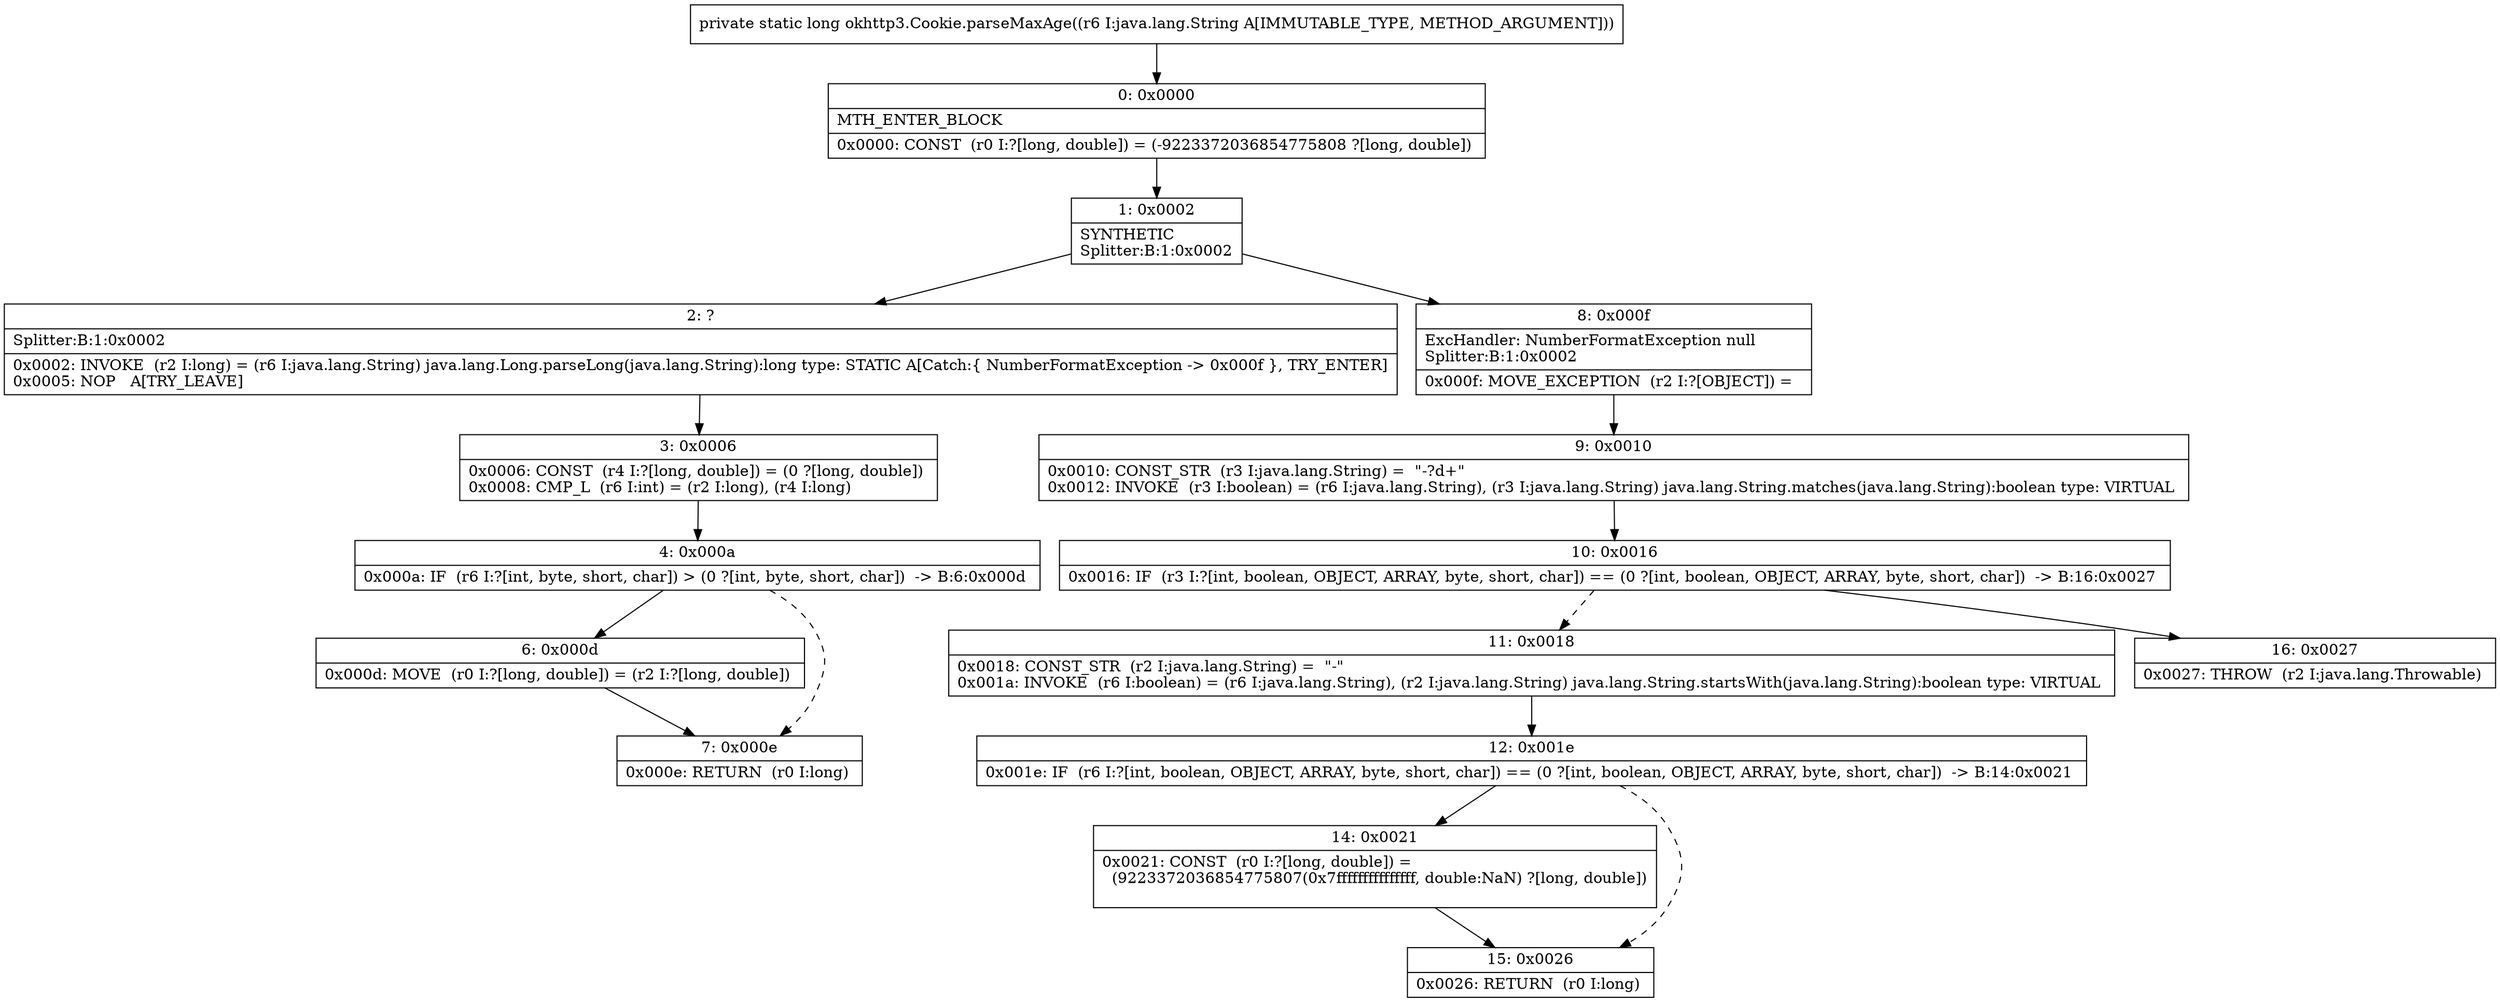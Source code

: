 digraph "CFG forokhttp3.Cookie.parseMaxAge(Ljava\/lang\/String;)J" {
Node_0 [shape=record,label="{0\:\ 0x0000|MTH_ENTER_BLOCK\l|0x0000: CONST  (r0 I:?[long, double]) = (\-9223372036854775808 ?[long, double]) \l}"];
Node_1 [shape=record,label="{1\:\ 0x0002|SYNTHETIC\lSplitter:B:1:0x0002\l}"];
Node_2 [shape=record,label="{2\:\ ?|Splitter:B:1:0x0002\l|0x0002: INVOKE  (r2 I:long) = (r6 I:java.lang.String) java.lang.Long.parseLong(java.lang.String):long type: STATIC A[Catch:\{ NumberFormatException \-\> 0x000f \}, TRY_ENTER]\l0x0005: NOP   A[TRY_LEAVE]\l}"];
Node_3 [shape=record,label="{3\:\ 0x0006|0x0006: CONST  (r4 I:?[long, double]) = (0 ?[long, double]) \l0x0008: CMP_L  (r6 I:int) = (r2 I:long), (r4 I:long) \l}"];
Node_4 [shape=record,label="{4\:\ 0x000a|0x000a: IF  (r6 I:?[int, byte, short, char]) \> (0 ?[int, byte, short, char])  \-\> B:6:0x000d \l}"];
Node_6 [shape=record,label="{6\:\ 0x000d|0x000d: MOVE  (r0 I:?[long, double]) = (r2 I:?[long, double]) \l}"];
Node_7 [shape=record,label="{7\:\ 0x000e|0x000e: RETURN  (r0 I:long) \l}"];
Node_8 [shape=record,label="{8\:\ 0x000f|ExcHandler: NumberFormatException null\lSplitter:B:1:0x0002\l|0x000f: MOVE_EXCEPTION  (r2 I:?[OBJECT]) =  \l}"];
Node_9 [shape=record,label="{9\:\ 0x0010|0x0010: CONST_STR  (r3 I:java.lang.String) =  \"\-?d+\" \l0x0012: INVOKE  (r3 I:boolean) = (r6 I:java.lang.String), (r3 I:java.lang.String) java.lang.String.matches(java.lang.String):boolean type: VIRTUAL \l}"];
Node_10 [shape=record,label="{10\:\ 0x0016|0x0016: IF  (r3 I:?[int, boolean, OBJECT, ARRAY, byte, short, char]) == (0 ?[int, boolean, OBJECT, ARRAY, byte, short, char])  \-\> B:16:0x0027 \l}"];
Node_11 [shape=record,label="{11\:\ 0x0018|0x0018: CONST_STR  (r2 I:java.lang.String) =  \"\-\" \l0x001a: INVOKE  (r6 I:boolean) = (r6 I:java.lang.String), (r2 I:java.lang.String) java.lang.String.startsWith(java.lang.String):boolean type: VIRTUAL \l}"];
Node_12 [shape=record,label="{12\:\ 0x001e|0x001e: IF  (r6 I:?[int, boolean, OBJECT, ARRAY, byte, short, char]) == (0 ?[int, boolean, OBJECT, ARRAY, byte, short, char])  \-\> B:14:0x0021 \l}"];
Node_14 [shape=record,label="{14\:\ 0x0021|0x0021: CONST  (r0 I:?[long, double]) = \l  (9223372036854775807(0x7fffffffffffffff, double:NaN) ?[long, double])\l \l}"];
Node_15 [shape=record,label="{15\:\ 0x0026|0x0026: RETURN  (r0 I:long) \l}"];
Node_16 [shape=record,label="{16\:\ 0x0027|0x0027: THROW  (r2 I:java.lang.Throwable) \l}"];
MethodNode[shape=record,label="{private static long okhttp3.Cookie.parseMaxAge((r6 I:java.lang.String A[IMMUTABLE_TYPE, METHOD_ARGUMENT])) }"];
MethodNode -> Node_0;
Node_0 -> Node_1;
Node_1 -> Node_2;
Node_1 -> Node_8;
Node_2 -> Node_3;
Node_3 -> Node_4;
Node_4 -> Node_6;
Node_4 -> Node_7[style=dashed];
Node_6 -> Node_7;
Node_8 -> Node_9;
Node_9 -> Node_10;
Node_10 -> Node_11[style=dashed];
Node_10 -> Node_16;
Node_11 -> Node_12;
Node_12 -> Node_14;
Node_12 -> Node_15[style=dashed];
Node_14 -> Node_15;
}

